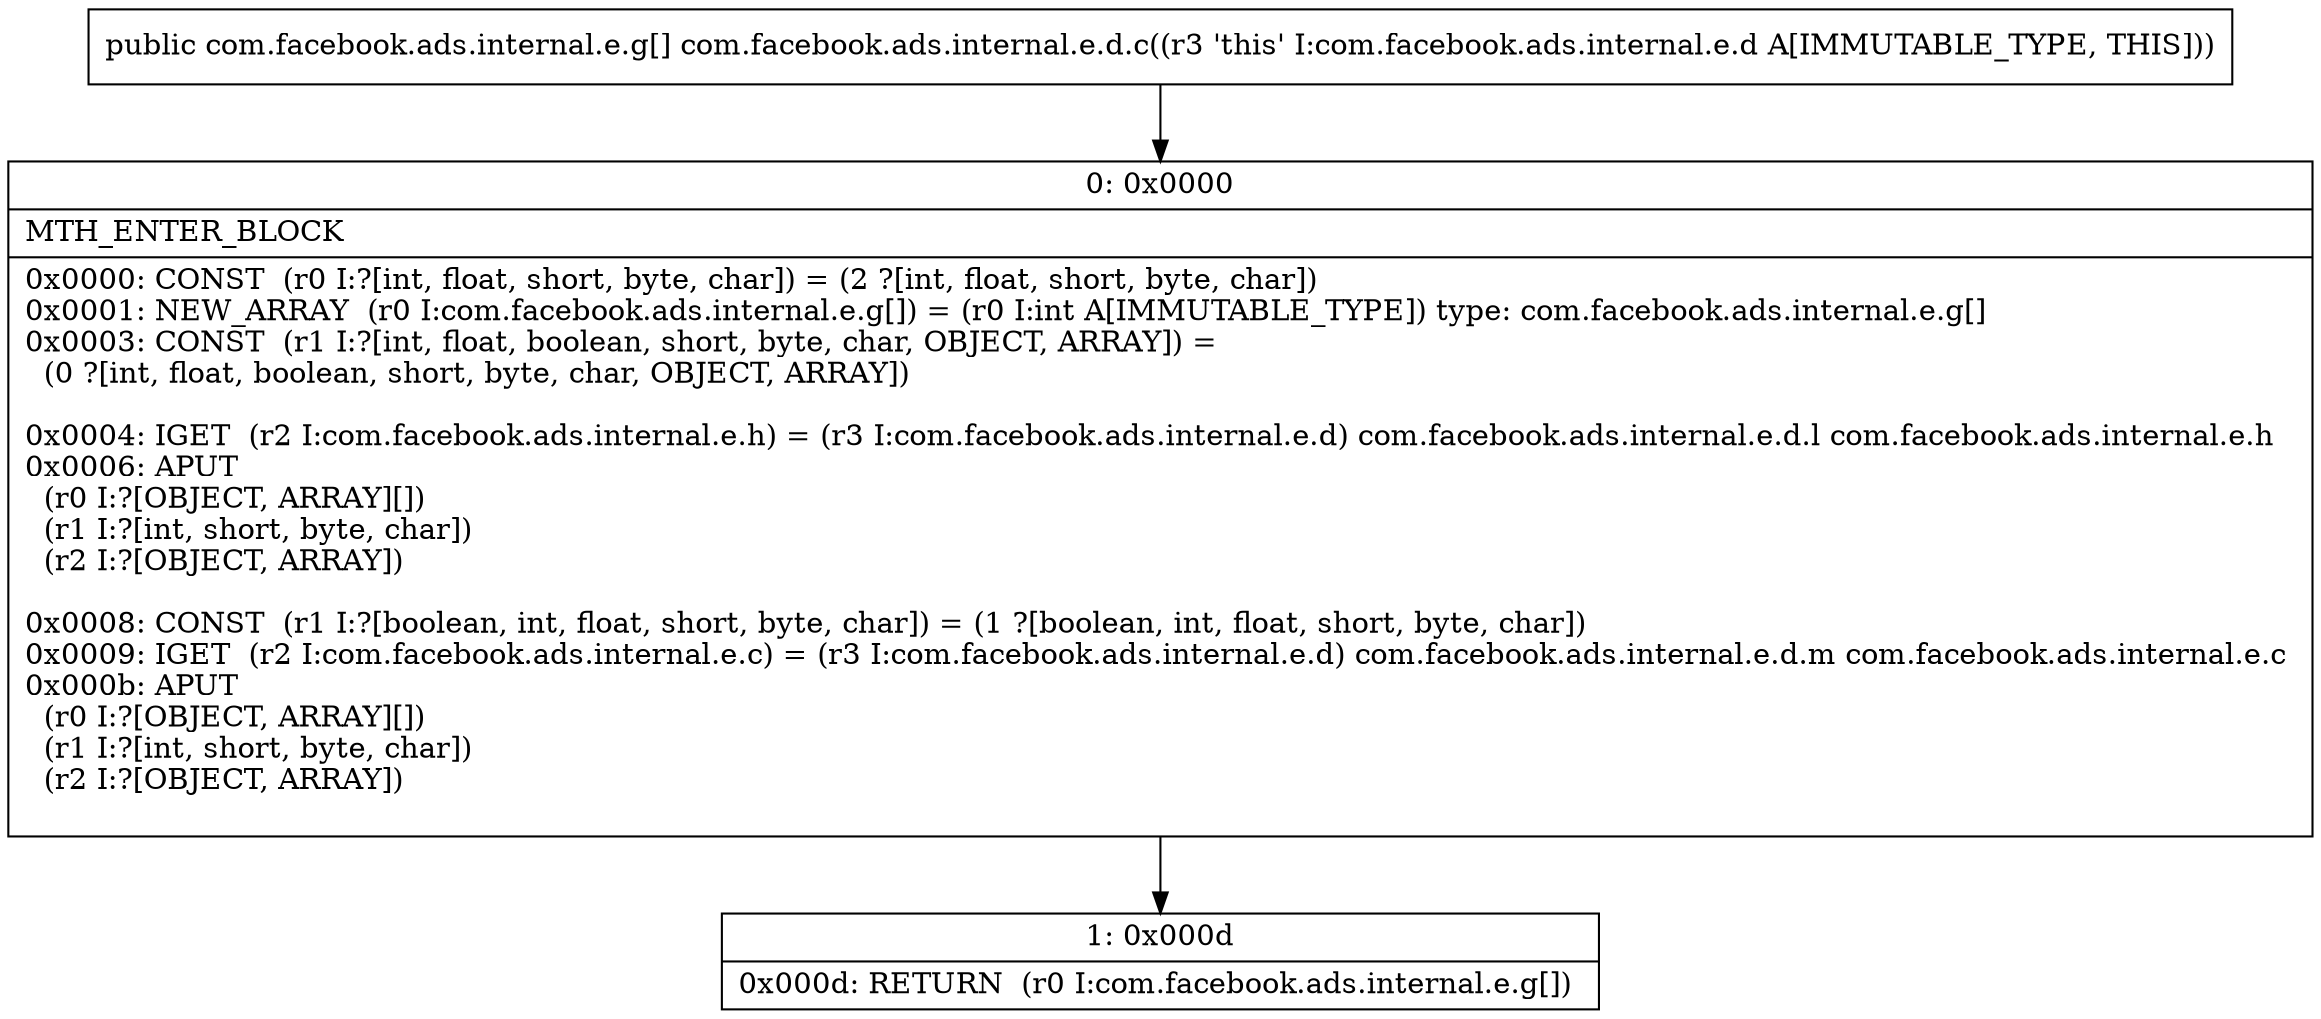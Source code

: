 digraph "CFG forcom.facebook.ads.internal.e.d.c()[Lcom\/facebook\/ads\/internal\/e\/g;" {
Node_0 [shape=record,label="{0\:\ 0x0000|MTH_ENTER_BLOCK\l|0x0000: CONST  (r0 I:?[int, float, short, byte, char]) = (2 ?[int, float, short, byte, char]) \l0x0001: NEW_ARRAY  (r0 I:com.facebook.ads.internal.e.g[]) = (r0 I:int A[IMMUTABLE_TYPE]) type: com.facebook.ads.internal.e.g[] \l0x0003: CONST  (r1 I:?[int, float, boolean, short, byte, char, OBJECT, ARRAY]) = \l  (0 ?[int, float, boolean, short, byte, char, OBJECT, ARRAY])\l \l0x0004: IGET  (r2 I:com.facebook.ads.internal.e.h) = (r3 I:com.facebook.ads.internal.e.d) com.facebook.ads.internal.e.d.l com.facebook.ads.internal.e.h \l0x0006: APUT  \l  (r0 I:?[OBJECT, ARRAY][])\l  (r1 I:?[int, short, byte, char])\l  (r2 I:?[OBJECT, ARRAY])\l \l0x0008: CONST  (r1 I:?[boolean, int, float, short, byte, char]) = (1 ?[boolean, int, float, short, byte, char]) \l0x0009: IGET  (r2 I:com.facebook.ads.internal.e.c) = (r3 I:com.facebook.ads.internal.e.d) com.facebook.ads.internal.e.d.m com.facebook.ads.internal.e.c \l0x000b: APUT  \l  (r0 I:?[OBJECT, ARRAY][])\l  (r1 I:?[int, short, byte, char])\l  (r2 I:?[OBJECT, ARRAY])\l \l}"];
Node_1 [shape=record,label="{1\:\ 0x000d|0x000d: RETURN  (r0 I:com.facebook.ads.internal.e.g[]) \l}"];
MethodNode[shape=record,label="{public com.facebook.ads.internal.e.g[] com.facebook.ads.internal.e.d.c((r3 'this' I:com.facebook.ads.internal.e.d A[IMMUTABLE_TYPE, THIS])) }"];
MethodNode -> Node_0;
Node_0 -> Node_1;
}

